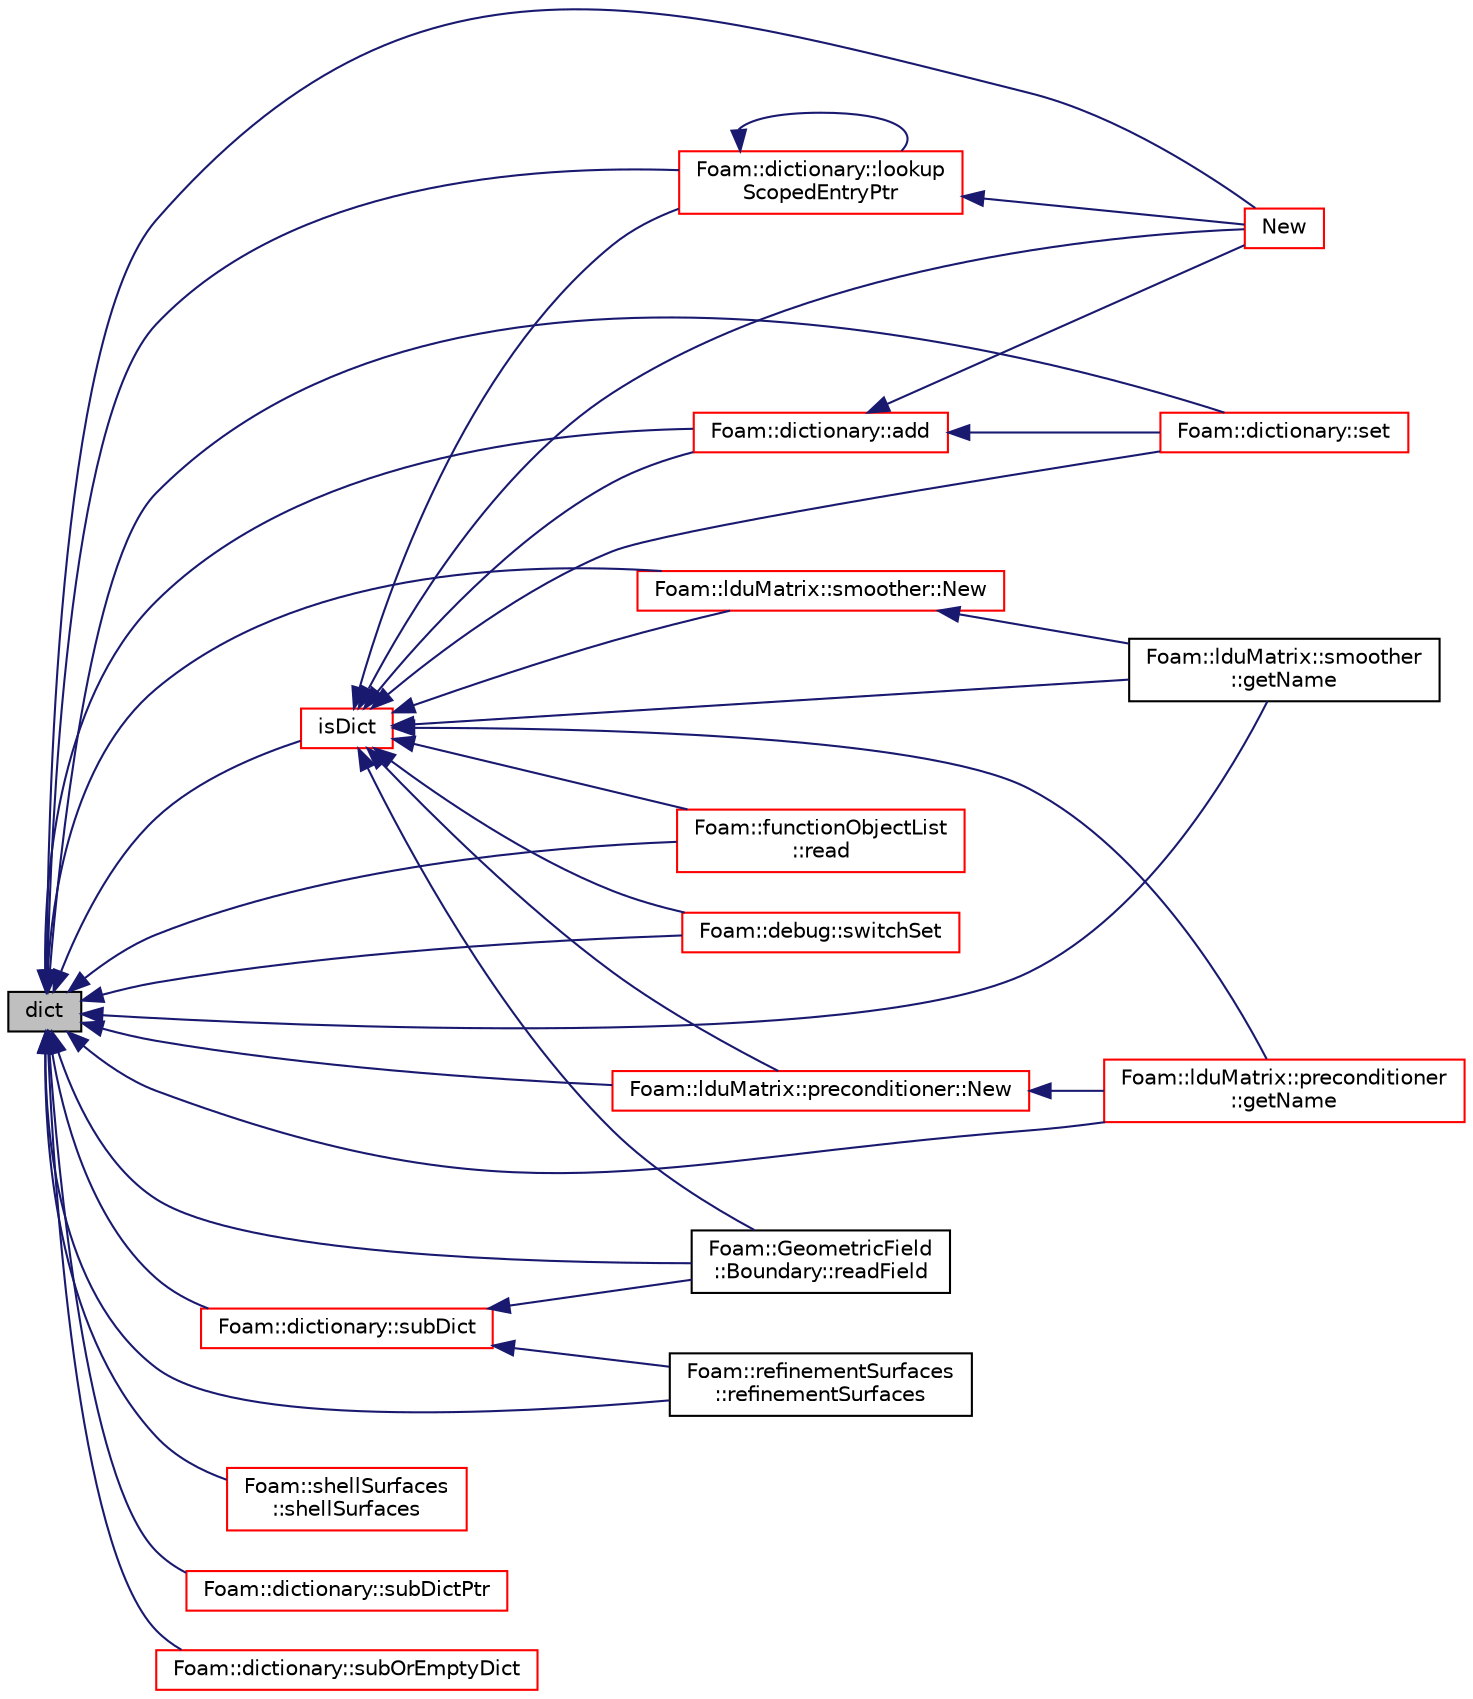 digraph "dict"
{
  bgcolor="transparent";
  edge [fontname="Helvetica",fontsize="10",labelfontname="Helvetica",labelfontsize="10"];
  node [fontname="Helvetica",fontsize="10",shape=record];
  rankdir="LR";
  Node1 [label="dict",height=0.2,width=0.4,color="black", fillcolor="grey75", style="filled", fontcolor="black"];
  Node1 -> Node2 [dir="back",color="midnightblue",fontsize="10",style="solid",fontname="Helvetica"];
  Node2 [label="Foam::dictionary::add",height=0.2,width=0.4,color="red",URL="$a00532.html#ac2ddcab42322c8d8af5e5830ab4d431b",tooltip="Add a new entry. "];
  Node2 -> Node3 [dir="back",color="midnightblue",fontsize="10",style="solid",fontname="Helvetica"];
  Node3 [label="New",height=0.2,width=0.4,color="red",URL="$a00671.html#a8a226a546ec766d55192e65b55f87715",tooltip="Construct from Istream and insert into dictionary. "];
  Node2 -> Node4 [dir="back",color="midnightblue",fontsize="10",style="solid",fontname="Helvetica"];
  Node4 [label="Foam::dictionary::set",height=0.2,width=0.4,color="red",URL="$a00532.html#a8396ca7a6d20d7aeebc8b1ac9e18460b",tooltip="Assign a new entry, overwrite any existing entry. "];
  Node1 -> Node5 [dir="back",color="midnightblue",fontsize="10",style="solid",fontname="Helvetica"];
  Node5 [label="Foam::lduMatrix::smoother\l::getName",height=0.2,width=0.4,color="black",URL="$a02438.html#ac59fad692d6ce7568c8086fe89073005",tooltip="Find the smoother name (directly or from a sub-dictionary) "];
  Node1 -> Node6 [dir="back",color="midnightblue",fontsize="10",style="solid",fontname="Helvetica"];
  Node6 [label="Foam::lduMatrix::preconditioner\l::getName",height=0.2,width=0.4,color="red",URL="$a01996.html#ac59fad692d6ce7568c8086fe89073005",tooltip="Find the preconditioner name (directly or from a sub-dictionary) "];
  Node1 -> Node7 [dir="back",color="midnightblue",fontsize="10",style="solid",fontname="Helvetica"];
  Node7 [label="isDict",height=0.2,width=0.4,color="red",URL="$a00671.html#aabe4453aa5aff1bb53c34ceda451eac7",tooltip="Return true if this entry is a dictionary. "];
  Node7 -> Node2 [dir="back",color="midnightblue",fontsize="10",style="solid",fontname="Helvetica"];
  Node7 -> Node5 [dir="back",color="midnightblue",fontsize="10",style="solid",fontname="Helvetica"];
  Node7 -> Node6 [dir="back",color="midnightblue",fontsize="10",style="solid",fontname="Helvetica"];
  Node7 -> Node8 [dir="back",color="midnightblue",fontsize="10",style="solid",fontname="Helvetica"];
  Node8 [label="Foam::dictionary::lookup\lScopedEntryPtr",height=0.2,width=0.4,color="red",URL="$a00532.html#a4bde2c3cb3a463f9e21f002fd07f2c8c",tooltip="Find and return an entry data stream pointer if present. "];
  Node8 -> Node8 [dir="back",color="midnightblue",fontsize="10",style="solid",fontname="Helvetica"];
  Node8 -> Node3 [dir="back",color="midnightblue",fontsize="10",style="solid",fontname="Helvetica"];
  Node7 -> Node3 [dir="back",color="midnightblue",fontsize="10",style="solid",fontname="Helvetica"];
  Node7 -> Node9 [dir="back",color="midnightblue",fontsize="10",style="solid",fontname="Helvetica"];
  Node9 [label="Foam::lduMatrix::smoother::New",height=0.2,width=0.4,color="red",URL="$a02438.html#a8d5691dd7f25aa4a7f95ac1e786df099",tooltip="Return a new smoother. "];
  Node9 -> Node5 [dir="back",color="midnightblue",fontsize="10",style="solid",fontname="Helvetica"];
  Node7 -> Node10 [dir="back",color="midnightblue",fontsize="10",style="solid",fontname="Helvetica"];
  Node10 [label="Foam::lduMatrix::preconditioner::New",height=0.2,width=0.4,color="red",URL="$a01996.html#a10c523f8a576f467c2ebf477d43107b7",tooltip="Return a new preconditioner. "];
  Node10 -> Node6 [dir="back",color="midnightblue",fontsize="10",style="solid",fontname="Helvetica"];
  Node7 -> Node11 [dir="back",color="midnightblue",fontsize="10",style="solid",fontname="Helvetica"];
  Node11 [label="Foam::functionObjectList\l::read",height=0.2,width=0.4,color="red",URL="$a00885.html#af816873151ddb0126e98bb2f914d8ed5",tooltip="Read and set the function objects if their data have changed. "];
  Node7 -> Node12 [dir="back",color="midnightblue",fontsize="10",style="solid",fontname="Helvetica"];
  Node12 [label="Foam::GeometricField\l::Boundary::readField",height=0.2,width=0.4,color="black",URL="$a00148.html#a3f719df03cac2568e710f1431a6c3af5",tooltip="Read the boundary field. "];
  Node7 -> Node4 [dir="back",color="midnightblue",fontsize="10",style="solid",fontname="Helvetica"];
  Node7 -> Node13 [dir="back",color="midnightblue",fontsize="10",style="solid",fontname="Helvetica"];
  Node13 [label="Foam::debug::switchSet",height=0.2,width=0.4,color="red",URL="$a10955.html#a02428a7a9aa138cfe5550361a4f1de83",tooltip="Internal function to lookup a sub-dictionary from controlDict. "];
  Node1 -> Node8 [dir="back",color="midnightblue",fontsize="10",style="solid",fontname="Helvetica"];
  Node1 -> Node3 [dir="back",color="midnightblue",fontsize="10",style="solid",fontname="Helvetica"];
  Node1 -> Node9 [dir="back",color="midnightblue",fontsize="10",style="solid",fontname="Helvetica"];
  Node1 -> Node10 [dir="back",color="midnightblue",fontsize="10",style="solid",fontname="Helvetica"];
  Node1 -> Node11 [dir="back",color="midnightblue",fontsize="10",style="solid",fontname="Helvetica"];
  Node1 -> Node12 [dir="back",color="midnightblue",fontsize="10",style="solid",fontname="Helvetica"];
  Node1 -> Node14 [dir="back",color="midnightblue",fontsize="10",style="solid",fontname="Helvetica"];
  Node14 [label="Foam::refinementSurfaces\l::refinementSurfaces",height=0.2,width=0.4,color="black",URL="$a02176.html#a3eecea7df2307ad6efac0393c421de74",tooltip="Construct from surfaces and dictionary. "];
  Node1 -> Node4 [dir="back",color="midnightblue",fontsize="10",style="solid",fontname="Helvetica"];
  Node1 -> Node15 [dir="back",color="midnightblue",fontsize="10",style="solid",fontname="Helvetica"];
  Node15 [label="Foam::shellSurfaces\l::shellSurfaces",height=0.2,width=0.4,color="red",URL="$a02367.html#a2c429cbb881bcc26360946abf9c5f3b9",tooltip="Construct from geometry and dictionary. "];
  Node1 -> Node16 [dir="back",color="midnightblue",fontsize="10",style="solid",fontname="Helvetica"];
  Node16 [label="Foam::dictionary::subDict",height=0.2,width=0.4,color="red",URL="$a00532.html#a42a549aa3e2c88399585b6462f6dbeb3",tooltip="Find and return a sub-dictionary. "];
  Node16 -> Node12 [dir="back",color="midnightblue",fontsize="10",style="solid",fontname="Helvetica"];
  Node16 -> Node14 [dir="back",color="midnightblue",fontsize="10",style="solid",fontname="Helvetica"];
  Node1 -> Node17 [dir="back",color="midnightblue",fontsize="10",style="solid",fontname="Helvetica"];
  Node17 [label="Foam::dictionary::subDictPtr",height=0.2,width=0.4,color="red",URL="$a00532.html#a93064a45016151bd0299d7cbe7e79bf4",tooltip="Find and return a sub-dictionary pointer if present. "];
  Node1 -> Node18 [dir="back",color="midnightblue",fontsize="10",style="solid",fontname="Helvetica"];
  Node18 [label="Foam::dictionary::subOrEmptyDict",height=0.2,width=0.4,color="red",URL="$a00532.html#a9162446f5a508ee28a210d2bc19d2d1a",tooltip="Find and return a sub-dictionary as a copy, or. "];
  Node1 -> Node13 [dir="back",color="midnightblue",fontsize="10",style="solid",fontname="Helvetica"];
}
